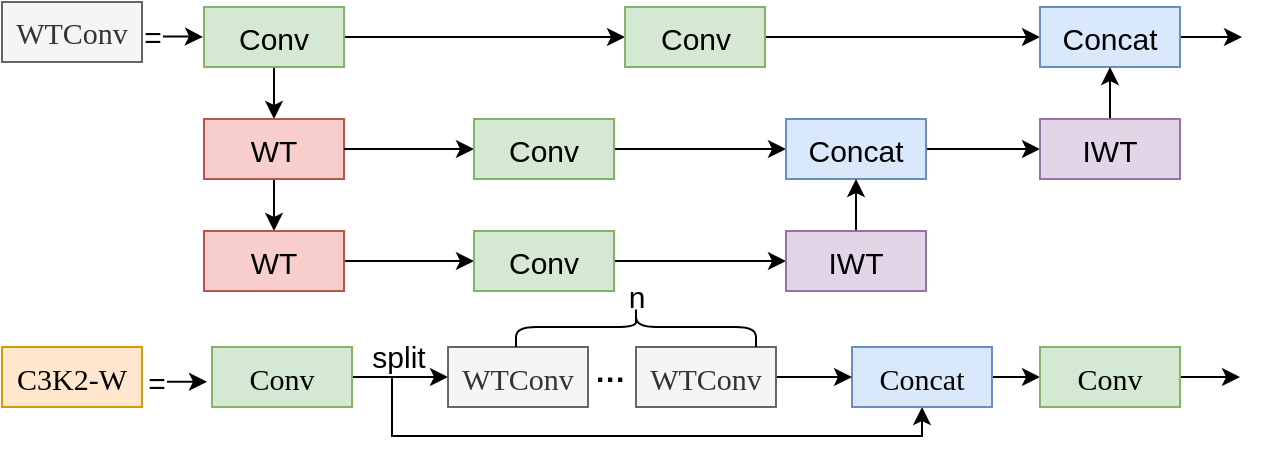 <mxfile version="27.2.0">
  <diagram name="第 1 页" id="zhQ6WpbRRzpjeAkoONwy">
    <mxGraphModel dx="1149" dy="682" grid="1" gridSize="10" guides="1" tooltips="1" connect="1" arrows="1" fold="1" page="1" pageScale="1" pageWidth="827" pageHeight="1169" math="0" shadow="0">
      <root>
        <mxCell id="0" />
        <mxCell id="1" parent="0" />
        <mxCell id="TYAduwiiGorjIypumtT7-27" value="n" style="text;html=1;align=center;verticalAlign=middle;resizable=0;points=[];autosize=1;strokeColor=none;fillColor=none;fontSize=15;" vertex="1" parent="1">
          <mxGeometry x="402" y="370.5" width="30" height="35" as="geometry" />
        </mxCell>
        <mxCell id="TYAduwiiGorjIypumtT7-28" style="edgeStyle=orthogonalEdgeStyle;rounded=0;orthogonalLoop=1;jettySize=auto;html=1;entryX=0.5;entryY=1;entryDx=0;entryDy=0;fontSize=15;" edge="1" parent="1" source="TYAduwiiGorjIypumtT7-30" target="TYAduwiiGorjIypumtT7-33">
          <mxGeometry relative="1" as="geometry">
            <Array as="points">
              <mxPoint x="295" y="429" />
              <mxPoint x="295" y="458" />
              <mxPoint x="560" y="458" />
            </Array>
          </mxGeometry>
        </mxCell>
        <mxCell id="TYAduwiiGorjIypumtT7-29" value="" style="edgeStyle=orthogonalEdgeStyle;rounded=0;orthogonalLoop=1;jettySize=auto;html=1;fontSize=15;" edge="1" parent="1" source="TYAduwiiGorjIypumtT7-30" target="TYAduwiiGorjIypumtT7-31">
          <mxGeometry relative="1" as="geometry" />
        </mxCell>
        <mxCell id="TYAduwiiGorjIypumtT7-30" value="Conv" style="rounded=0;whiteSpace=wrap;html=1;fillColor=#d5e8d4;fontSize=15;fontFamily=Times New Roman;strokeColor=#82b366;" vertex="1" parent="1">
          <mxGeometry x="205" y="413.5" width="70" height="30" as="geometry" />
        </mxCell>
        <mxCell id="TYAduwiiGorjIypumtT7-31" value="WTConv" style="rounded=0;whiteSpace=wrap;html=1;fillColor=#f5f5f5;fontSize=15;fontFamily=Times New Roman;strokeColor=#666666;fontColor=#333333;" vertex="1" parent="1">
          <mxGeometry x="323" y="413.5" width="70" height="30" as="geometry" />
        </mxCell>
        <mxCell id="TYAduwiiGorjIypumtT7-32" value="" style="edgeStyle=orthogonalEdgeStyle;rounded=0;orthogonalLoop=1;jettySize=auto;html=1;fontSize=15;" edge="1" parent="1" source="TYAduwiiGorjIypumtT7-33" target="TYAduwiiGorjIypumtT7-37">
          <mxGeometry relative="1" as="geometry" />
        </mxCell>
        <mxCell id="TYAduwiiGorjIypumtT7-33" value="Concat" style="rounded=0;whiteSpace=wrap;html=1;fillColor=#dae8fc;fontSize=15;fontFamily=Times New Roman;strokeColor=#6c8ebf;" vertex="1" parent="1">
          <mxGeometry x="525" y="413.5" width="70" height="30" as="geometry" />
        </mxCell>
        <mxCell id="TYAduwiiGorjIypumtT7-34" value="" style="edgeStyle=orthogonalEdgeStyle;rounded=0;orthogonalLoop=1;jettySize=auto;html=1;fontSize=15;" edge="1" parent="1" source="TYAduwiiGorjIypumtT7-35" target="TYAduwiiGorjIypumtT7-33">
          <mxGeometry relative="1" as="geometry" />
        </mxCell>
        <mxCell id="TYAduwiiGorjIypumtT7-35" value="WTConv" style="rounded=0;whiteSpace=wrap;html=1;fillColor=#f5f5f5;fontSize=15;fontFamily=Times New Roman;strokeColor=#666666;fontColor=#333333;" vertex="1" parent="1">
          <mxGeometry x="417" y="413.5" width="70" height="30" as="geometry" />
        </mxCell>
        <mxCell id="TYAduwiiGorjIypumtT7-44" style="edgeStyle=orthogonalEdgeStyle;rounded=0;orthogonalLoop=1;jettySize=auto;html=1;" edge="1" parent="1" source="TYAduwiiGorjIypumtT7-37">
          <mxGeometry relative="1" as="geometry">
            <mxPoint x="719" y="428.5" as="targetPoint" />
          </mxGeometry>
        </mxCell>
        <mxCell id="TYAduwiiGorjIypumtT7-37" value="Conv" style="rounded=0;whiteSpace=wrap;html=1;fillColor=#d5e8d4;fontSize=15;fontFamily=Times New Roman;strokeColor=#82b366;" vertex="1" parent="1">
          <mxGeometry x="619" y="413.5" width="70" height="30" as="geometry" />
        </mxCell>
        <mxCell id="TYAduwiiGorjIypumtT7-38" value="C3K2-W" style="rounded=0;whiteSpace=wrap;html=1;fillColor=#ffe6cc;fontSize=15;fontFamily=Times New Roman;strokeColor=#d79b00;" vertex="1" parent="1">
          <mxGeometry x="100" y="413.5" width="70" height="30" as="geometry" />
        </mxCell>
        <mxCell id="TYAduwiiGorjIypumtT7-39" value="=" style="text;html=1;align=center;verticalAlign=middle;resizable=0;points=[];autosize=1;strokeColor=none;fillColor=none;fontSize=15;" vertex="1" parent="1">
          <mxGeometry x="162" y="413.5" width="30" height="35" as="geometry" />
        </mxCell>
        <mxCell id="TYAduwiiGorjIypumtT7-40" value="sp&lt;span style=&quot;background-color: transparent; color: light-dark(rgb(0, 0, 0), rgb(255, 255, 255));&quot;&gt;lit&lt;/span&gt;" style="text;html=1;align=center;verticalAlign=middle;resizable=0;points=[];autosize=1;strokeColor=none;fillColor=none;fontSize=15;" vertex="1" parent="1">
          <mxGeometry x="272.5" y="400.5" width="50" height="35" as="geometry" />
        </mxCell>
        <mxCell id="TYAduwiiGorjIypumtT7-41" value="···" style="text;html=1;align=center;verticalAlign=middle;resizable=0;points=[];autosize=1;strokeColor=none;fillColor=none;fontSize=15;fontStyle=1" vertex="1" parent="1">
          <mxGeometry x="384" y="413.5" width="40" height="30" as="geometry" />
        </mxCell>
        <mxCell id="TYAduwiiGorjIypumtT7-42" value="" style="shape=curlyBracket;whiteSpace=wrap;html=1;rounded=1;labelPosition=left;verticalLabelPosition=middle;align=right;verticalAlign=middle;rotation=90;fontSize=15;" vertex="1" parent="1">
          <mxGeometry x="407" y="343.5" width="20" height="120" as="geometry" />
        </mxCell>
        <mxCell id="TYAduwiiGorjIypumtT7-43" value="" style="edgeStyle=orthogonalEdgeStyle;rounded=0;orthogonalLoop=1;jettySize=auto;html=1;fontSize=15;" edge="1" parent="1">
          <mxGeometry relative="1" as="geometry">
            <mxPoint x="182.5" y="430.86" as="sourcePoint" />
            <mxPoint x="202.5" y="431.12" as="targetPoint" />
          </mxGeometry>
        </mxCell>
        <mxCell id="TYAduwiiGorjIypumtT7-2" value="" style="edgeStyle=orthogonalEdgeStyle;rounded=0;orthogonalLoop=1;jettySize=auto;html=1;fontSize=15;" edge="1" parent="1" source="TYAduwiiGorjIypumtT7-4" target="TYAduwiiGorjIypumtT7-6">
          <mxGeometry relative="1" as="geometry" />
        </mxCell>
        <mxCell id="TYAduwiiGorjIypumtT7-3" value="" style="edgeStyle=orthogonalEdgeStyle;rounded=0;orthogonalLoop=1;jettySize=auto;html=1;fontSize=15;" edge="1" parent="1" source="TYAduwiiGorjIypumtT7-4" target="TYAduwiiGorjIypumtT7-8">
          <mxGeometry relative="1" as="geometry" />
        </mxCell>
        <mxCell id="TYAduwiiGorjIypumtT7-4" value="Conv" style="rounded=0;whiteSpace=wrap;html=1;labelBackgroundColor=none;strokeColor=#82b366;fillColor=#d5e8d4;align=center;fontStyle=0;fontSize=15;direction=east;" vertex="1" parent="1">
          <mxGeometry x="201" y="243.5" width="70" height="30" as="geometry" />
        </mxCell>
        <mxCell id="TYAduwiiGorjIypumtT7-5" style="edgeStyle=orthogonalEdgeStyle;rounded=0;orthogonalLoop=1;jettySize=auto;html=1;entryX=0;entryY=0.5;entryDx=0;entryDy=0;" edge="1" parent="1" source="TYAduwiiGorjIypumtT7-6" target="TYAduwiiGorjIypumtT7-21">
          <mxGeometry relative="1" as="geometry" />
        </mxCell>
        <mxCell id="TYAduwiiGorjIypumtT7-6" value="Conv" style="rounded=0;whiteSpace=wrap;html=1;labelBackgroundColor=none;strokeColor=#82b366;fillColor=#d5e8d4;align=center;fontStyle=0;fontSize=15;direction=east;" vertex="1" parent="1">
          <mxGeometry x="411.5" y="243.5" width="70.0" height="30" as="geometry" />
        </mxCell>
        <mxCell id="TYAduwiiGorjIypumtT7-7" value="" style="edgeStyle=orthogonalEdgeStyle;rounded=0;orthogonalLoop=1;jettySize=auto;html=1;fontSize=15;" edge="1" parent="1" source="TYAduwiiGorjIypumtT7-8" target="TYAduwiiGorjIypumtT7-10">
          <mxGeometry relative="1" as="geometry" />
        </mxCell>
        <mxCell id="TYAduwiiGorjIypumtT7-8" value="WT" style="rounded=0;whiteSpace=wrap;html=1;labelBackgroundColor=none;strokeColor=#b85450;fillColor=#f8cecc;align=center;fontStyle=0;fontSize=15;direction=east;" vertex="1" parent="1">
          <mxGeometry x="201" y="299.5" width="70" height="30" as="geometry" />
        </mxCell>
        <mxCell id="TYAduwiiGorjIypumtT7-9" value="" style="edgeStyle=orthogonalEdgeStyle;rounded=0;orthogonalLoop=1;jettySize=auto;html=1;fontSize=15;" edge="1" parent="1" source="TYAduwiiGorjIypumtT7-10" target="TYAduwiiGorjIypumtT7-15">
          <mxGeometry relative="1" as="geometry" />
        </mxCell>
        <mxCell id="TYAduwiiGorjIypumtT7-10" value="WT" style="rounded=0;whiteSpace=wrap;html=1;labelBackgroundColor=none;strokeColor=#b85450;fillColor=#f8cecc;align=center;fontStyle=0;fontSize=15;direction=east;" vertex="1" parent="1">
          <mxGeometry x="201" y="355.5" width="70.0" height="30" as="geometry" />
        </mxCell>
        <mxCell id="TYAduwiiGorjIypumtT7-11" value="" style="edgeStyle=orthogonalEdgeStyle;rounded=0;orthogonalLoop=1;jettySize=auto;html=1;entryX=0;entryY=0.5;entryDx=0;entryDy=0;fontSize=15;" edge="1" parent="1" source="TYAduwiiGorjIypumtT7-8" target="TYAduwiiGorjIypumtT7-13">
          <mxGeometry relative="1" as="geometry">
            <mxPoint x="271" y="314.5" as="sourcePoint" />
            <mxPoint x="1021" y="214.5" as="targetPoint" />
          </mxGeometry>
        </mxCell>
        <mxCell id="TYAduwiiGorjIypumtT7-12" value="" style="edgeStyle=orthogonalEdgeStyle;rounded=0;orthogonalLoop=1;jettySize=auto;html=1;fontSize=15;" edge="1" parent="1" source="TYAduwiiGorjIypumtT7-13" target="TYAduwiiGorjIypumtT7-17">
          <mxGeometry relative="1" as="geometry" />
        </mxCell>
        <mxCell id="TYAduwiiGorjIypumtT7-13" value="Conv" style="rounded=0;whiteSpace=wrap;html=1;labelBackgroundColor=none;strokeColor=#82b366;fillColor=#d5e8d4;align=center;fontStyle=0;fontSize=15;direction=east;" vertex="1" parent="1">
          <mxGeometry x="336" y="299.5" width="70.0" height="30" as="geometry" />
        </mxCell>
        <mxCell id="TYAduwiiGorjIypumtT7-14" value="" style="edgeStyle=orthogonalEdgeStyle;rounded=0;orthogonalLoop=1;jettySize=auto;html=1;fontSize=15;" edge="1" parent="1" source="TYAduwiiGorjIypumtT7-15" target="TYAduwiiGorjIypumtT7-19">
          <mxGeometry relative="1" as="geometry" />
        </mxCell>
        <mxCell id="TYAduwiiGorjIypumtT7-15" value="Conv" style="rounded=0;whiteSpace=wrap;html=1;labelBackgroundColor=none;strokeColor=#82b366;fillColor=#d5e8d4;align=center;fontStyle=0;fontSize=15;direction=east;" vertex="1" parent="1">
          <mxGeometry x="336" y="355.5" width="70.0" height="30" as="geometry" />
        </mxCell>
        <mxCell id="TYAduwiiGorjIypumtT7-16" value="" style="edgeStyle=orthogonalEdgeStyle;rounded=0;orthogonalLoop=1;jettySize=auto;html=1;fontSize=15;" edge="1" parent="1" source="TYAduwiiGorjIypumtT7-17" target="TYAduwiiGorjIypumtT7-23">
          <mxGeometry relative="1" as="geometry" />
        </mxCell>
        <mxCell id="TYAduwiiGorjIypumtT7-17" value="Concat" style="rounded=0;whiteSpace=wrap;html=1;labelBackgroundColor=none;strokeColor=#6c8ebf;fillColor=#dae8fc;align=center;fontStyle=0;fontSize=15;direction=east;" vertex="1" parent="1">
          <mxGeometry x="492" y="299.5" width="70.0" height="30" as="geometry" />
        </mxCell>
        <mxCell id="TYAduwiiGorjIypumtT7-18" value="" style="edgeStyle=orthogonalEdgeStyle;rounded=0;orthogonalLoop=1;jettySize=auto;html=1;fontSize=15;" edge="1" parent="1" source="TYAduwiiGorjIypumtT7-19" target="TYAduwiiGorjIypumtT7-17">
          <mxGeometry relative="1" as="geometry" />
        </mxCell>
        <mxCell id="TYAduwiiGorjIypumtT7-19" value="IWT" style="rounded=0;whiteSpace=wrap;html=1;labelBackgroundColor=none;strokeColor=#9673a6;fillColor=#e1d5e7;align=center;fontStyle=0;fontSize=15;direction=east;" vertex="1" parent="1">
          <mxGeometry x="492" y="355.5" width="70.0" height="30" as="geometry" />
        </mxCell>
        <mxCell id="TYAduwiiGorjIypumtT7-46" style="edgeStyle=orthogonalEdgeStyle;rounded=0;orthogonalLoop=1;jettySize=auto;html=1;" edge="1" parent="1" source="TYAduwiiGorjIypumtT7-21">
          <mxGeometry relative="1" as="geometry">
            <mxPoint x="720" y="258.5" as="targetPoint" />
          </mxGeometry>
        </mxCell>
        <mxCell id="TYAduwiiGorjIypumtT7-21" value="Concat" style="rounded=0;whiteSpace=wrap;html=1;labelBackgroundColor=none;strokeColor=#6c8ebf;fillColor=#dae8fc;align=center;fontStyle=0;fontSize=15;direction=east;" vertex="1" parent="1">
          <mxGeometry x="619" y="243.5" width="70.0" height="30" as="geometry" />
        </mxCell>
        <mxCell id="TYAduwiiGorjIypumtT7-22" value="" style="edgeStyle=orthogonalEdgeStyle;rounded=0;orthogonalLoop=1;jettySize=auto;html=1;fontSize=15;" edge="1" parent="1" source="TYAduwiiGorjIypumtT7-23" target="TYAduwiiGorjIypumtT7-21">
          <mxGeometry relative="1" as="geometry" />
        </mxCell>
        <mxCell id="TYAduwiiGorjIypumtT7-23" value="IWT" style="rounded=0;whiteSpace=wrap;html=1;labelBackgroundColor=none;strokeColor=#9673a6;fillColor=#e1d5e7;align=center;fontStyle=0;fontSize=15;direction=east;" vertex="1" parent="1">
          <mxGeometry x="619" y="299.5" width="70.0" height="30" as="geometry" />
        </mxCell>
        <mxCell id="TYAduwiiGorjIypumtT7-24" value="WTConv" style="rounded=0;whiteSpace=wrap;html=1;fillColor=#f5f5f5;fontSize=15;fontFamily=Times New Roman;strokeColor=#666666;fontColor=#333333;" vertex="1" parent="1">
          <mxGeometry x="100" y="241" width="70" height="30" as="geometry" />
        </mxCell>
        <mxCell id="TYAduwiiGorjIypumtT7-25" value="=" style="text;html=1;align=center;verticalAlign=middle;resizable=0;points=[];autosize=1;strokeColor=none;fillColor=none;fontSize=15;" vertex="1" parent="1">
          <mxGeometry x="159.5" y="240" width="30" height="35" as="geometry" />
        </mxCell>
        <mxCell id="TYAduwiiGorjIypumtT7-26" value="" style="edgeStyle=orthogonalEdgeStyle;rounded=0;orthogonalLoop=1;jettySize=auto;html=1;fontSize=15;" edge="1" parent="1">
          <mxGeometry relative="1" as="geometry">
            <mxPoint x="180.5" y="258.21" as="sourcePoint" />
            <mxPoint x="200.5" y="258.47" as="targetPoint" />
            <Array as="points">
              <mxPoint x="191" y="257.95" />
            </Array>
          </mxGeometry>
        </mxCell>
      </root>
    </mxGraphModel>
  </diagram>
</mxfile>
